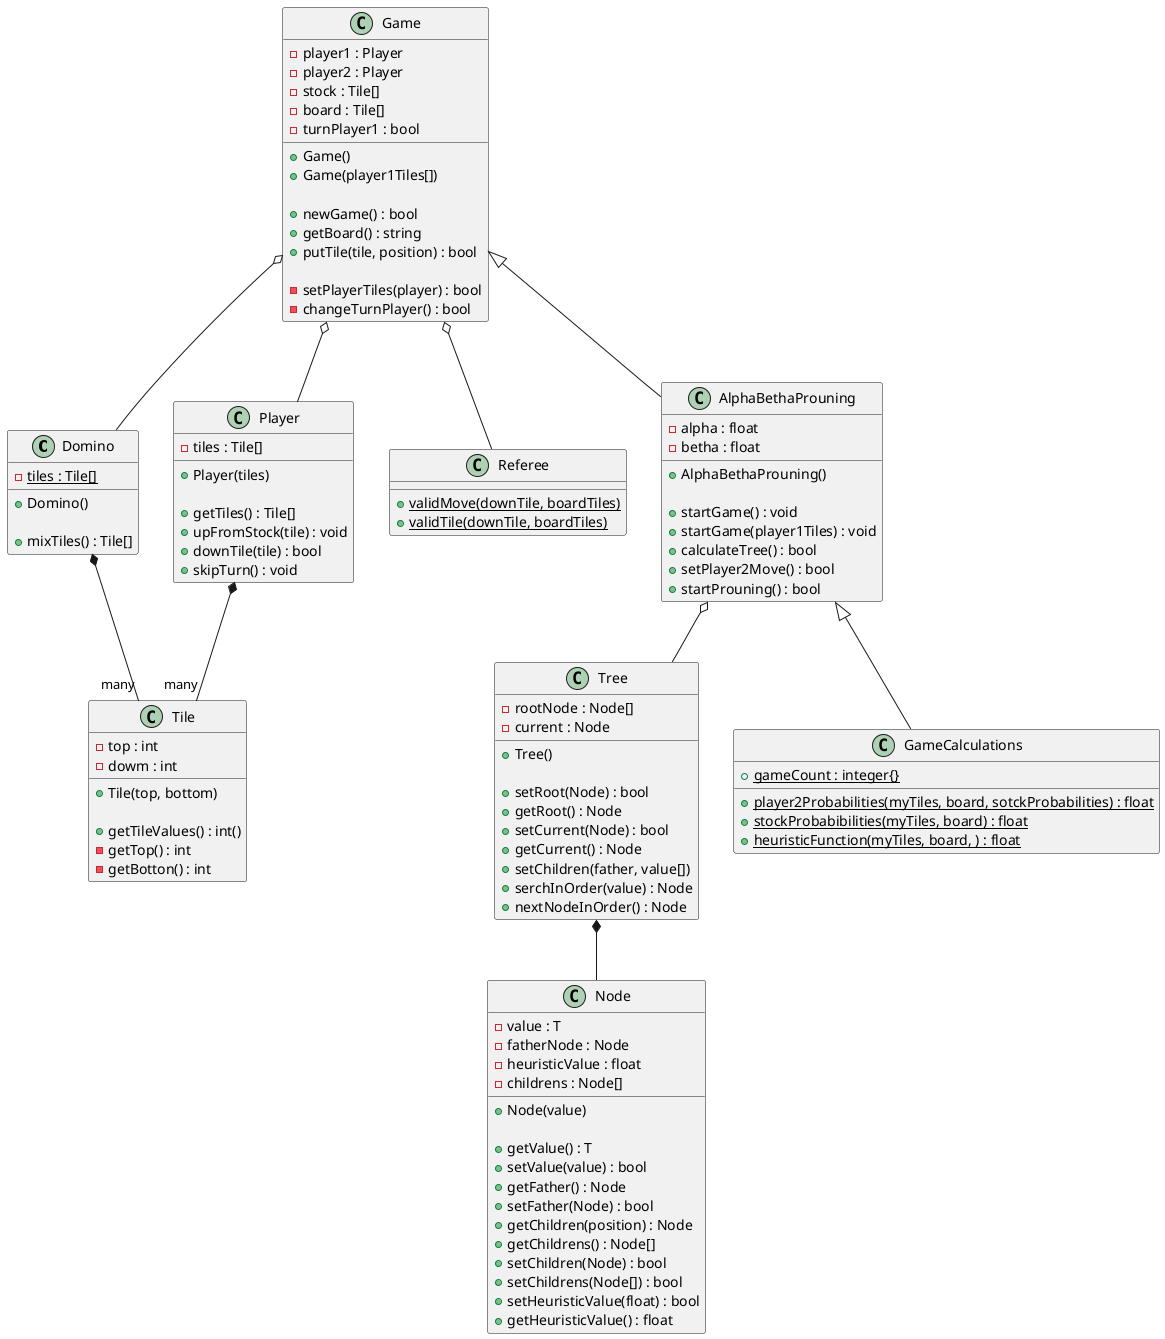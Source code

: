 @startuml DominoProject

class Domino {
    - {static} tiles : Tile[]

    + Domino()

    + mixTiles() : Tile[]
}
class Tile {
    - top : int
    - dowm : int

    + Tile(top, bottom)

    + getTileValues() : int()
    - getTop() : int
    - getBotton() : int
}
class Player {
    - tiles : Tile[]

    + Player(tiles)

    + getTiles() : Tile[]
    + upFromStock(tile) : void
    + downTile(tile) : bool
    + skipTurn() : void
}
class Referee{
    + {static} validMove(downTile, boardTiles)
    + {static} validTile(downTile, boardTiles)
}
class Game {
    - player1 : Player
    - player2 : Player
    - stock : Tile[]
    - board : Tile[]
    - turnPlayer1 : bool

    + Game()
    + Game(player1Tiles[])

    + newGame() : bool
    + getBoard() : string
    + putTile(tile, position) : bool

    - setPlayerTiles(player) : bool
    - changeTurnPlayer() : bool
}

class Node{
    - value : T
    - fatherNode : Node
    - heuristicValue : float
    - childrens : Node[]

    + Node(value)

    + getValue() : T
    + setValue(value) : bool
    + getFather() : Node
    + setFather(Node) : bool
    + getChildren(position) : Node
    + getChildrens() : Node[]
    + setChildren(Node) : bool
    + setChildrens(Node[]) : bool
    + setHeuristicValue(float) : bool
    + getHeuristicValue() : float
}
class Tree{
    - rootNode : Node[]
    - current : Node

    + Tree()

    + setRoot(Node) : bool
    + getRoot() : Node
    + setCurrent(Node) : bool
    + getCurrent() : Node
    + setChildren(father, value[])
    + serchInOrder(value) : Node
    + nextNodeInOrder() : Node
}
class GameCalculations {
    + {static} gameCount : integer{}
    + {static} player2Probabilities(myTiles, board, sotckProbabilities) : float
    + {static} stockProbabibilities(myTiles, board) : float
    + {static} heuristicFunction(myTiles, board, ) : float
}
class AlphaBethaProuning{
    - alpha : float
    - betha : float

    + AlphaBethaProuning()

    + startGame() : void
    + startGame(player1Tiles) : void
    + calculateTree() : bool
    + setPlayer2Move() : bool
    + startProuning() : bool
}

Game o-- Referee
Game o-- Domino
Game o-- Player
Game <|-- AlphaBethaProuning

Domino *-- "many" Tile
Player *-- "many" Tile

Tree *-- Node

AlphaBethaProuning o-- Tree
AlphaBethaProuning <|-- GameCalculations

@enduml